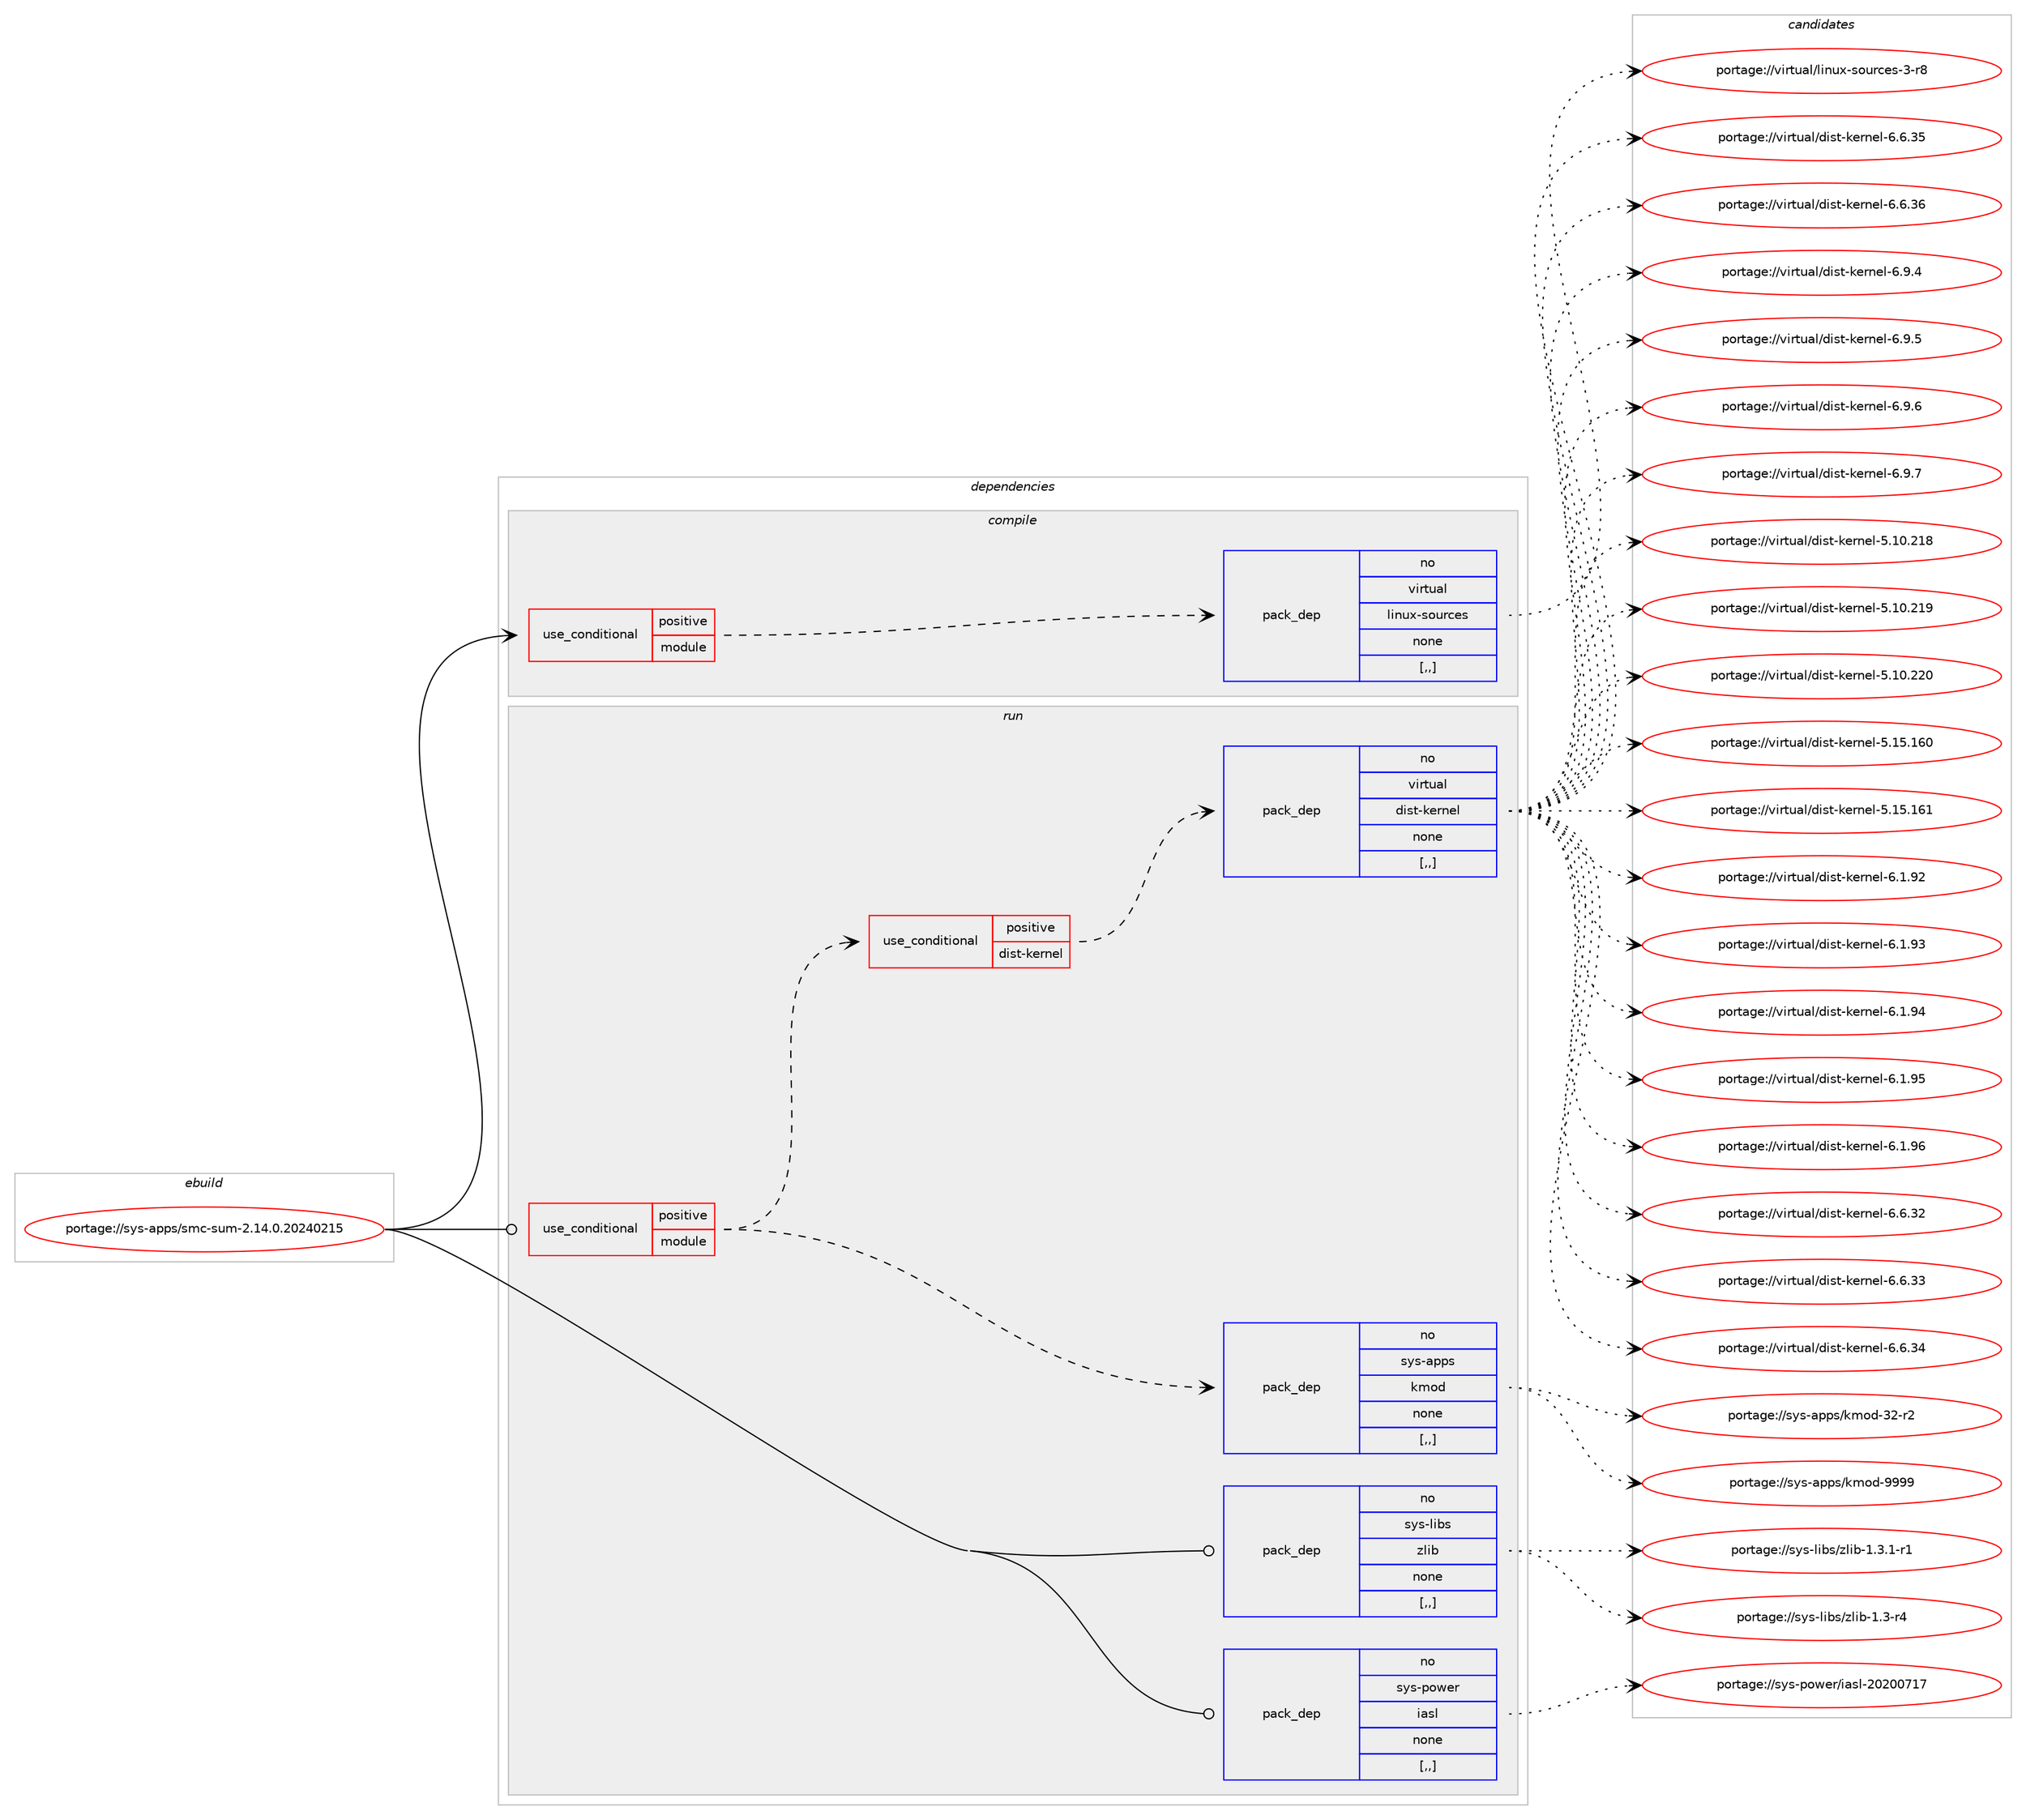 digraph prolog {

# *************
# Graph options
# *************

newrank=true;
concentrate=true;
compound=true;
graph [rankdir=LR,fontname=Helvetica,fontsize=10,ranksep=1.5];#, ranksep=2.5, nodesep=0.2];
edge  [arrowhead=vee];
node  [fontname=Helvetica,fontsize=10];

# **********
# The ebuild
# **********

subgraph cluster_leftcol {
color=gray;
rank=same;
label=<<i>ebuild</i>>;
id [label="portage://sys-apps/smc-sum-2.14.0.20240215", color=red, width=4, href="../sys-apps/smc-sum-2.14.0.20240215.svg"];
}

# ****************
# The dependencies
# ****************

subgraph cluster_midcol {
color=gray;
label=<<i>dependencies</i>>;
subgraph cluster_compile {
fillcolor="#eeeeee";
style=filled;
label=<<i>compile</i>>;
subgraph cond109300 {
dependency413511 [label=<<TABLE BORDER="0" CELLBORDER="1" CELLSPACING="0" CELLPADDING="4"><TR><TD ROWSPAN="3" CELLPADDING="10">use_conditional</TD></TR><TR><TD>positive</TD></TR><TR><TD>module</TD></TR></TABLE>>, shape=none, color=red];
subgraph pack301351 {
dependency413512 [label=<<TABLE BORDER="0" CELLBORDER="1" CELLSPACING="0" CELLPADDING="4" WIDTH="220"><TR><TD ROWSPAN="6" CELLPADDING="30">pack_dep</TD></TR><TR><TD WIDTH="110">no</TD></TR><TR><TD>virtual</TD></TR><TR><TD>linux-sources</TD></TR><TR><TD>none</TD></TR><TR><TD>[,,]</TD></TR></TABLE>>, shape=none, color=blue];
}
dependency413511:e -> dependency413512:w [weight=20,style="dashed",arrowhead="vee"];
}
id:e -> dependency413511:w [weight=20,style="solid",arrowhead="vee"];
}
subgraph cluster_compileandrun {
fillcolor="#eeeeee";
style=filled;
label=<<i>compile and run</i>>;
}
subgraph cluster_run {
fillcolor="#eeeeee";
style=filled;
label=<<i>run</i>>;
subgraph cond109301 {
dependency413513 [label=<<TABLE BORDER="0" CELLBORDER="1" CELLSPACING="0" CELLPADDING="4"><TR><TD ROWSPAN="3" CELLPADDING="10">use_conditional</TD></TR><TR><TD>positive</TD></TR><TR><TD>module</TD></TR></TABLE>>, shape=none, color=red];
subgraph pack301352 {
dependency413514 [label=<<TABLE BORDER="0" CELLBORDER="1" CELLSPACING="0" CELLPADDING="4" WIDTH="220"><TR><TD ROWSPAN="6" CELLPADDING="30">pack_dep</TD></TR><TR><TD WIDTH="110">no</TD></TR><TR><TD>sys-apps</TD></TR><TR><TD>kmod</TD></TR><TR><TD>none</TD></TR><TR><TD>[,,]</TD></TR></TABLE>>, shape=none, color=blue];
}
dependency413513:e -> dependency413514:w [weight=20,style="dashed",arrowhead="vee"];
subgraph cond109302 {
dependency413515 [label=<<TABLE BORDER="0" CELLBORDER="1" CELLSPACING="0" CELLPADDING="4"><TR><TD ROWSPAN="3" CELLPADDING="10">use_conditional</TD></TR><TR><TD>positive</TD></TR><TR><TD>dist-kernel</TD></TR></TABLE>>, shape=none, color=red];
subgraph pack301353 {
dependency413516 [label=<<TABLE BORDER="0" CELLBORDER="1" CELLSPACING="0" CELLPADDING="4" WIDTH="220"><TR><TD ROWSPAN="6" CELLPADDING="30">pack_dep</TD></TR><TR><TD WIDTH="110">no</TD></TR><TR><TD>virtual</TD></TR><TR><TD>dist-kernel</TD></TR><TR><TD>none</TD></TR><TR><TD>[,,]</TD></TR></TABLE>>, shape=none, color=blue];
}
dependency413515:e -> dependency413516:w [weight=20,style="dashed",arrowhead="vee"];
}
dependency413513:e -> dependency413515:w [weight=20,style="dashed",arrowhead="vee"];
}
id:e -> dependency413513:w [weight=20,style="solid",arrowhead="odot"];
subgraph pack301354 {
dependency413517 [label=<<TABLE BORDER="0" CELLBORDER="1" CELLSPACING="0" CELLPADDING="4" WIDTH="220"><TR><TD ROWSPAN="6" CELLPADDING="30">pack_dep</TD></TR><TR><TD WIDTH="110">no</TD></TR><TR><TD>sys-libs</TD></TR><TR><TD>zlib</TD></TR><TR><TD>none</TD></TR><TR><TD>[,,]</TD></TR></TABLE>>, shape=none, color=blue];
}
id:e -> dependency413517:w [weight=20,style="solid",arrowhead="odot"];
subgraph pack301355 {
dependency413518 [label=<<TABLE BORDER="0" CELLBORDER="1" CELLSPACING="0" CELLPADDING="4" WIDTH="220"><TR><TD ROWSPAN="6" CELLPADDING="30">pack_dep</TD></TR><TR><TD WIDTH="110">no</TD></TR><TR><TD>sys-power</TD></TR><TR><TD>iasl</TD></TR><TR><TD>none</TD></TR><TR><TD>[,,]</TD></TR></TABLE>>, shape=none, color=blue];
}
id:e -> dependency413518:w [weight=20,style="solid",arrowhead="odot"];
}
}

# **************
# The candidates
# **************

subgraph cluster_choices {
rank=same;
color=gray;
label=<<i>candidates</i>>;

subgraph choice301351 {
color=black;
nodesep=1;
choice1181051141161179710847108105110117120451151111171149910111545514511456 [label="portage://virtual/linux-sources-3-r8", color=red, width=4,href="../virtual/linux-sources-3-r8.svg"];
dependency413512:e -> choice1181051141161179710847108105110117120451151111171149910111545514511456:w [style=dotted,weight="100"];
}
subgraph choice301352 {
color=black;
nodesep=1;
choice1151211154597112112115471071091111004551504511450 [label="portage://sys-apps/kmod-32-r2", color=red, width=4,href="../sys-apps/kmod-32-r2.svg"];
choice1151211154597112112115471071091111004557575757 [label="portage://sys-apps/kmod-9999", color=red, width=4,href="../sys-apps/kmod-9999.svg"];
dependency413514:e -> choice1151211154597112112115471071091111004551504511450:w [style=dotted,weight="100"];
dependency413514:e -> choice1151211154597112112115471071091111004557575757:w [style=dotted,weight="100"];
}
subgraph choice301353 {
color=black;
nodesep=1;
choice118105114116117971084710010511511645107101114110101108455346494846504956 [label="portage://virtual/dist-kernel-5.10.218", color=red, width=4,href="../virtual/dist-kernel-5.10.218.svg"];
choice118105114116117971084710010511511645107101114110101108455346494846504957 [label="portage://virtual/dist-kernel-5.10.219", color=red, width=4,href="../virtual/dist-kernel-5.10.219.svg"];
choice118105114116117971084710010511511645107101114110101108455346494846505048 [label="portage://virtual/dist-kernel-5.10.220", color=red, width=4,href="../virtual/dist-kernel-5.10.220.svg"];
choice118105114116117971084710010511511645107101114110101108455346495346495448 [label="portage://virtual/dist-kernel-5.15.160", color=red, width=4,href="../virtual/dist-kernel-5.15.160.svg"];
choice118105114116117971084710010511511645107101114110101108455346495346495449 [label="portage://virtual/dist-kernel-5.15.161", color=red, width=4,href="../virtual/dist-kernel-5.15.161.svg"];
choice11810511411611797108471001051151164510710111411010110845544649465750 [label="portage://virtual/dist-kernel-6.1.92", color=red, width=4,href="../virtual/dist-kernel-6.1.92.svg"];
choice11810511411611797108471001051151164510710111411010110845544649465751 [label="portage://virtual/dist-kernel-6.1.93", color=red, width=4,href="../virtual/dist-kernel-6.1.93.svg"];
choice11810511411611797108471001051151164510710111411010110845544649465752 [label="portage://virtual/dist-kernel-6.1.94", color=red, width=4,href="../virtual/dist-kernel-6.1.94.svg"];
choice11810511411611797108471001051151164510710111411010110845544649465753 [label="portage://virtual/dist-kernel-6.1.95", color=red, width=4,href="../virtual/dist-kernel-6.1.95.svg"];
choice11810511411611797108471001051151164510710111411010110845544649465754 [label="portage://virtual/dist-kernel-6.1.96", color=red, width=4,href="../virtual/dist-kernel-6.1.96.svg"];
choice11810511411611797108471001051151164510710111411010110845544654465150 [label="portage://virtual/dist-kernel-6.6.32", color=red, width=4,href="../virtual/dist-kernel-6.6.32.svg"];
choice11810511411611797108471001051151164510710111411010110845544654465151 [label="portage://virtual/dist-kernel-6.6.33", color=red, width=4,href="../virtual/dist-kernel-6.6.33.svg"];
choice11810511411611797108471001051151164510710111411010110845544654465152 [label="portage://virtual/dist-kernel-6.6.34", color=red, width=4,href="../virtual/dist-kernel-6.6.34.svg"];
choice11810511411611797108471001051151164510710111411010110845544654465153 [label="portage://virtual/dist-kernel-6.6.35", color=red, width=4,href="../virtual/dist-kernel-6.6.35.svg"];
choice11810511411611797108471001051151164510710111411010110845544654465154 [label="portage://virtual/dist-kernel-6.6.36", color=red, width=4,href="../virtual/dist-kernel-6.6.36.svg"];
choice118105114116117971084710010511511645107101114110101108455446574652 [label="portage://virtual/dist-kernel-6.9.4", color=red, width=4,href="../virtual/dist-kernel-6.9.4.svg"];
choice118105114116117971084710010511511645107101114110101108455446574653 [label="portage://virtual/dist-kernel-6.9.5", color=red, width=4,href="../virtual/dist-kernel-6.9.5.svg"];
choice118105114116117971084710010511511645107101114110101108455446574654 [label="portage://virtual/dist-kernel-6.9.6", color=red, width=4,href="../virtual/dist-kernel-6.9.6.svg"];
choice118105114116117971084710010511511645107101114110101108455446574655 [label="portage://virtual/dist-kernel-6.9.7", color=red, width=4,href="../virtual/dist-kernel-6.9.7.svg"];
dependency413516:e -> choice118105114116117971084710010511511645107101114110101108455346494846504956:w [style=dotted,weight="100"];
dependency413516:e -> choice118105114116117971084710010511511645107101114110101108455346494846504957:w [style=dotted,weight="100"];
dependency413516:e -> choice118105114116117971084710010511511645107101114110101108455346494846505048:w [style=dotted,weight="100"];
dependency413516:e -> choice118105114116117971084710010511511645107101114110101108455346495346495448:w [style=dotted,weight="100"];
dependency413516:e -> choice118105114116117971084710010511511645107101114110101108455346495346495449:w [style=dotted,weight="100"];
dependency413516:e -> choice11810511411611797108471001051151164510710111411010110845544649465750:w [style=dotted,weight="100"];
dependency413516:e -> choice11810511411611797108471001051151164510710111411010110845544649465751:w [style=dotted,weight="100"];
dependency413516:e -> choice11810511411611797108471001051151164510710111411010110845544649465752:w [style=dotted,weight="100"];
dependency413516:e -> choice11810511411611797108471001051151164510710111411010110845544649465753:w [style=dotted,weight="100"];
dependency413516:e -> choice11810511411611797108471001051151164510710111411010110845544649465754:w [style=dotted,weight="100"];
dependency413516:e -> choice11810511411611797108471001051151164510710111411010110845544654465150:w [style=dotted,weight="100"];
dependency413516:e -> choice11810511411611797108471001051151164510710111411010110845544654465151:w [style=dotted,weight="100"];
dependency413516:e -> choice11810511411611797108471001051151164510710111411010110845544654465152:w [style=dotted,weight="100"];
dependency413516:e -> choice11810511411611797108471001051151164510710111411010110845544654465153:w [style=dotted,weight="100"];
dependency413516:e -> choice11810511411611797108471001051151164510710111411010110845544654465154:w [style=dotted,weight="100"];
dependency413516:e -> choice118105114116117971084710010511511645107101114110101108455446574652:w [style=dotted,weight="100"];
dependency413516:e -> choice118105114116117971084710010511511645107101114110101108455446574653:w [style=dotted,weight="100"];
dependency413516:e -> choice118105114116117971084710010511511645107101114110101108455446574654:w [style=dotted,weight="100"];
dependency413516:e -> choice118105114116117971084710010511511645107101114110101108455446574655:w [style=dotted,weight="100"];
}
subgraph choice301354 {
color=black;
nodesep=1;
choice11512111545108105981154712210810598454946514511452 [label="portage://sys-libs/zlib-1.3-r4", color=red, width=4,href="../sys-libs/zlib-1.3-r4.svg"];
choice115121115451081059811547122108105984549465146494511449 [label="portage://sys-libs/zlib-1.3.1-r1", color=red, width=4,href="../sys-libs/zlib-1.3.1-r1.svg"];
dependency413517:e -> choice11512111545108105981154712210810598454946514511452:w [style=dotted,weight="100"];
dependency413517:e -> choice115121115451081059811547122108105984549465146494511449:w [style=dotted,weight="100"];
}
subgraph choice301355 {
color=black;
nodesep=1;
choice115121115451121111191011144710597115108455048504848554955 [label="portage://sys-power/iasl-20200717", color=red, width=4,href="../sys-power/iasl-20200717.svg"];
dependency413518:e -> choice115121115451121111191011144710597115108455048504848554955:w [style=dotted,weight="100"];
}
}

}
